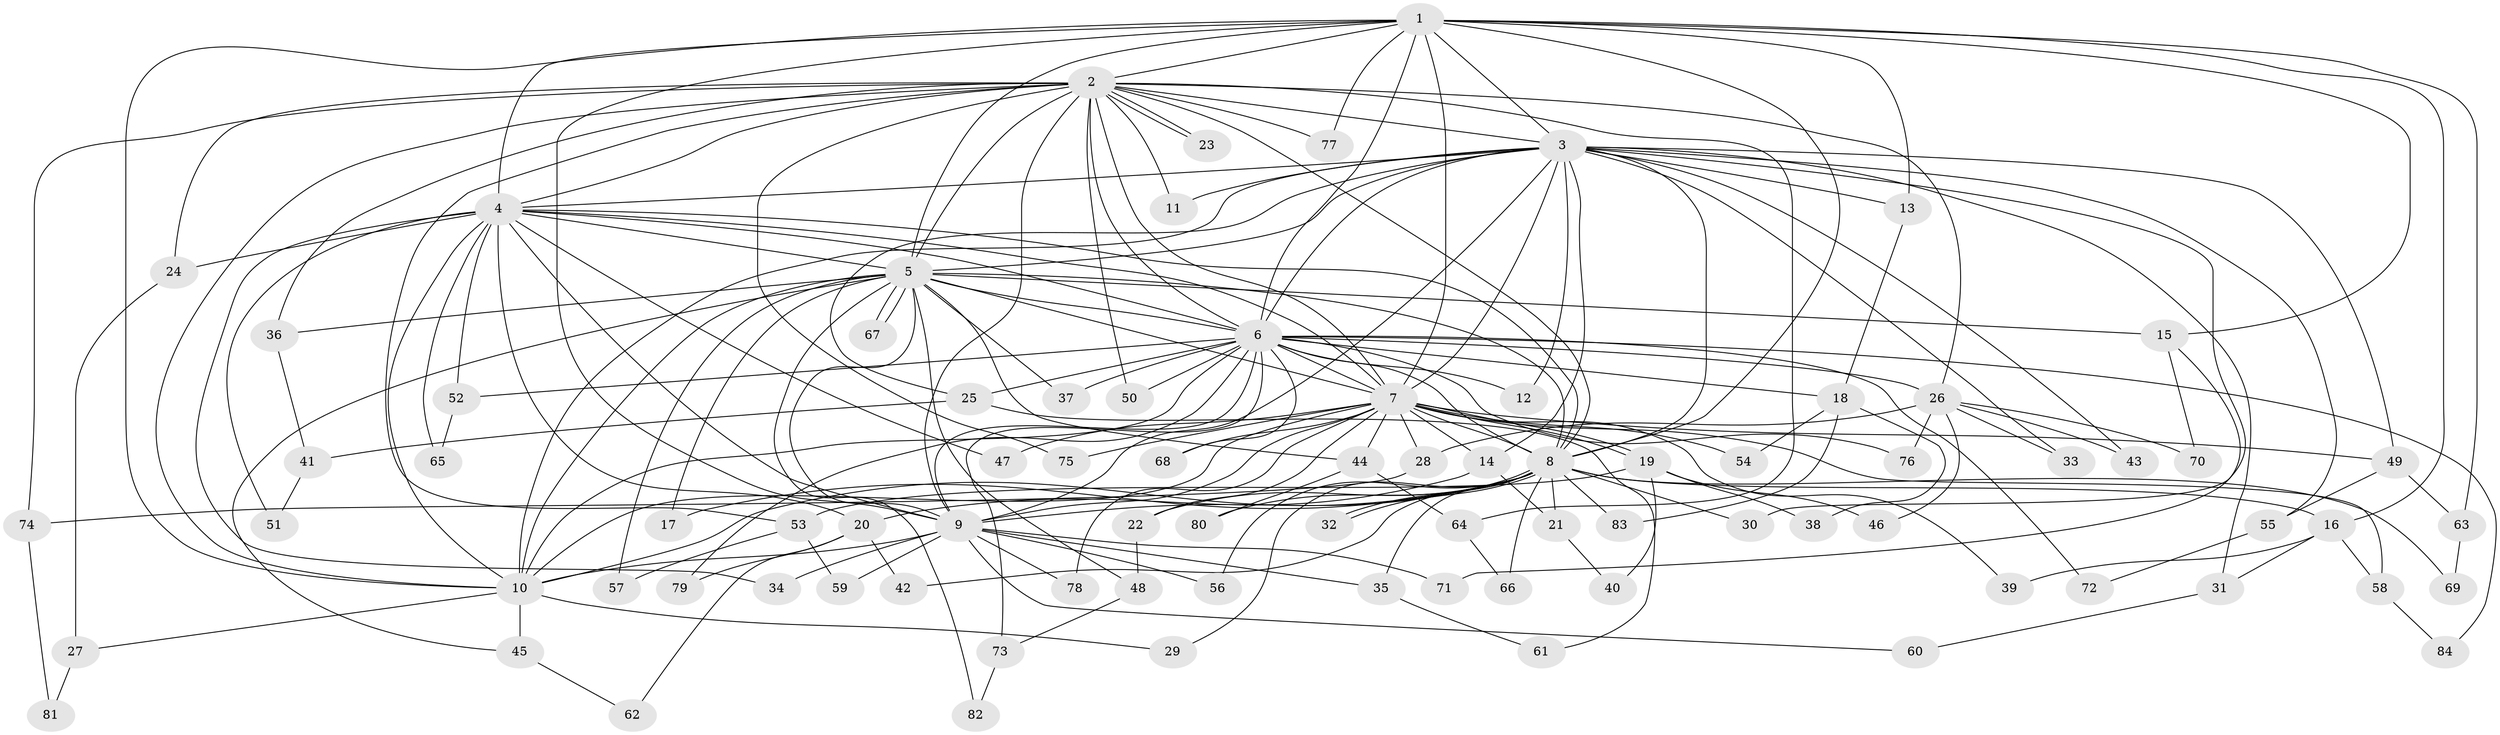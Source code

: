// Generated by graph-tools (version 1.1) at 2025/43/03/09/25 04:43:07]
// undirected, 84 vertices, 193 edges
graph export_dot {
graph [start="1"]
  node [color=gray90,style=filled];
  1;
  2;
  3;
  4;
  5;
  6;
  7;
  8;
  9;
  10;
  11;
  12;
  13;
  14;
  15;
  16;
  17;
  18;
  19;
  20;
  21;
  22;
  23;
  24;
  25;
  26;
  27;
  28;
  29;
  30;
  31;
  32;
  33;
  34;
  35;
  36;
  37;
  38;
  39;
  40;
  41;
  42;
  43;
  44;
  45;
  46;
  47;
  48;
  49;
  50;
  51;
  52;
  53;
  54;
  55;
  56;
  57;
  58;
  59;
  60;
  61;
  62;
  63;
  64;
  65;
  66;
  67;
  68;
  69;
  70;
  71;
  72;
  73;
  74;
  75;
  76;
  77;
  78;
  79;
  80;
  81;
  82;
  83;
  84;
  1 -- 2;
  1 -- 3;
  1 -- 4;
  1 -- 5;
  1 -- 6;
  1 -- 7;
  1 -- 8;
  1 -- 9;
  1 -- 10;
  1 -- 13;
  1 -- 15;
  1 -- 16;
  1 -- 63;
  1 -- 77;
  2 -- 3;
  2 -- 4;
  2 -- 5;
  2 -- 6;
  2 -- 7;
  2 -- 8;
  2 -- 9;
  2 -- 10;
  2 -- 11;
  2 -- 23;
  2 -- 23;
  2 -- 24;
  2 -- 26;
  2 -- 36;
  2 -- 50;
  2 -- 53;
  2 -- 64;
  2 -- 74;
  2 -- 75;
  2 -- 77;
  3 -- 4;
  3 -- 5;
  3 -- 6;
  3 -- 7;
  3 -- 8;
  3 -- 9;
  3 -- 10;
  3 -- 11;
  3 -- 12;
  3 -- 13;
  3 -- 14;
  3 -- 25;
  3 -- 30;
  3 -- 31;
  3 -- 33;
  3 -- 43;
  3 -- 49;
  3 -- 55;
  4 -- 5;
  4 -- 6;
  4 -- 7;
  4 -- 8;
  4 -- 9;
  4 -- 10;
  4 -- 20;
  4 -- 24;
  4 -- 34;
  4 -- 47;
  4 -- 51;
  4 -- 52;
  4 -- 65;
  5 -- 6;
  5 -- 7;
  5 -- 8;
  5 -- 9;
  5 -- 10;
  5 -- 15;
  5 -- 17;
  5 -- 36;
  5 -- 37;
  5 -- 44;
  5 -- 45;
  5 -- 48;
  5 -- 57;
  5 -- 67;
  5 -- 67;
  5 -- 82;
  6 -- 7;
  6 -- 8;
  6 -- 9;
  6 -- 10;
  6 -- 12;
  6 -- 18;
  6 -- 25;
  6 -- 26;
  6 -- 37;
  6 -- 50;
  6 -- 52;
  6 -- 68;
  6 -- 72;
  6 -- 73;
  6 -- 76;
  6 -- 79;
  6 -- 84;
  7 -- 8;
  7 -- 9;
  7 -- 10;
  7 -- 14;
  7 -- 19;
  7 -- 19;
  7 -- 22;
  7 -- 28;
  7 -- 39;
  7 -- 44;
  7 -- 47;
  7 -- 49;
  7 -- 54;
  7 -- 58;
  7 -- 68;
  7 -- 75;
  7 -- 78;
  8 -- 9;
  8 -- 10;
  8 -- 16;
  8 -- 17;
  8 -- 21;
  8 -- 22;
  8 -- 29;
  8 -- 30;
  8 -- 32;
  8 -- 32;
  8 -- 35;
  8 -- 42;
  8 -- 56;
  8 -- 66;
  8 -- 69;
  8 -- 80;
  8 -- 83;
  9 -- 10;
  9 -- 34;
  9 -- 35;
  9 -- 56;
  9 -- 59;
  9 -- 60;
  9 -- 71;
  9 -- 78;
  10 -- 27;
  10 -- 29;
  10 -- 45;
  13 -- 18;
  14 -- 20;
  14 -- 21;
  15 -- 70;
  15 -- 71;
  16 -- 31;
  16 -- 39;
  16 -- 58;
  18 -- 38;
  18 -- 54;
  18 -- 83;
  19 -- 38;
  19 -- 40;
  19 -- 46;
  19 -- 53;
  20 -- 42;
  20 -- 62;
  20 -- 79;
  21 -- 40;
  22 -- 48;
  24 -- 27;
  25 -- 41;
  25 -- 61;
  26 -- 28;
  26 -- 33;
  26 -- 43;
  26 -- 46;
  26 -- 70;
  26 -- 76;
  27 -- 81;
  28 -- 74;
  31 -- 60;
  35 -- 61;
  36 -- 41;
  41 -- 51;
  44 -- 64;
  44 -- 80;
  45 -- 62;
  48 -- 73;
  49 -- 55;
  49 -- 63;
  52 -- 65;
  53 -- 57;
  53 -- 59;
  55 -- 72;
  58 -- 84;
  63 -- 69;
  64 -- 66;
  73 -- 82;
  74 -- 81;
}
